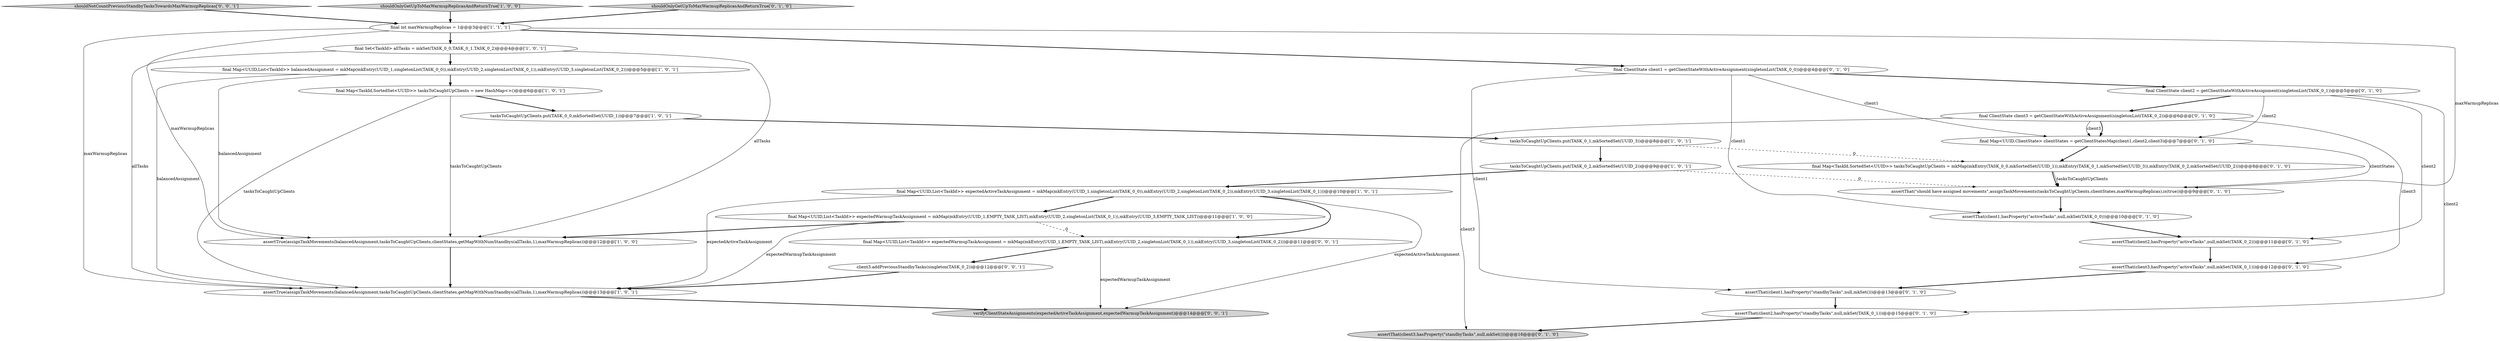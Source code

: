 digraph {
20 [style = filled, label = "assertThat(\"should have assigned movements\",assignTaskMovements(tasksToCaughtUpClients,clientStates,maxWarmupReplicas),is(true))@@@9@@@['0', '1', '0']", fillcolor = white, shape = ellipse image = "AAA1AAABBB2BBB"];
9 [style = filled, label = "final Map<UUID,List<TaskId>> expectedWarmupTaskAssignment = mkMap(mkEntry(UUID_1,EMPTY_TASK_LIST),mkEntry(UUID_2,singletonList(TASK_0_1)),mkEntry(UUID_3,EMPTY_TASK_LIST))@@@11@@@['1', '0', '0']", fillcolor = white, shape = ellipse image = "AAA0AAABBB1BBB"];
26 [style = filled, label = "final Map<UUID,List<TaskId>> expectedWarmupTaskAssignment = mkMap(mkEntry(UUID_1,EMPTY_TASK_LIST),mkEntry(UUID_2,singletonList(TASK_0_1)),mkEntry(UUID_3,singletonList(TASK_0_2)))@@@11@@@['0', '0', '1']", fillcolor = white, shape = ellipse image = "AAA0AAABBB3BBB"];
24 [style = filled, label = "assertThat(client1,hasProperty(\"standbyTasks\",null,mkSet()))@@@13@@@['0', '1', '0']", fillcolor = white, shape = ellipse image = "AAA0AAABBB2BBB"];
16 [style = filled, label = "assertThat(client3,hasProperty(\"standbyTasks\",null,mkSet()))@@@16@@@['0', '1', '0']", fillcolor = lightgray, shape = ellipse image = "AAA1AAABBB2BBB"];
8 [style = filled, label = "final Map<UUID,List<TaskId>> balancedAssignment = mkMap(mkEntry(UUID_1,singletonList(TASK_0_0)),mkEntry(UUID_2,singletonList(TASK_0_1)),mkEntry(UUID_3,singletonList(TASK_0_2)))@@@5@@@['1', '0', '1']", fillcolor = white, shape = ellipse image = "AAA0AAABBB1BBB"];
25 [style = filled, label = "verifyClientStateAssignments(expectedActiveTaskAssignment,expectedWarmupTaskAssignment)@@@14@@@['0', '0', '1']", fillcolor = lightgray, shape = ellipse image = "AAA0AAABBB3BBB"];
5 [style = filled, label = "final int maxWarmupReplicas = 1@@@3@@@['1', '1', '1']", fillcolor = white, shape = ellipse image = "AAA0AAABBB1BBB"];
1 [style = filled, label = "final Map<TaskId,SortedSet<UUID>> tasksToCaughtUpClients = new HashMap<>()@@@6@@@['1', '0', '1']", fillcolor = white, shape = ellipse image = "AAA0AAABBB1BBB"];
18 [style = filled, label = "final ClientState client2 = getClientStateWithActiveAssignment(singletonList(TASK_0_1))@@@5@@@['0', '1', '0']", fillcolor = white, shape = ellipse image = "AAA0AAABBB2BBB"];
23 [style = filled, label = "final Map<UUID,ClientState> clientStates = getClientStatesMap(client1,client2,client3)@@@7@@@['0', '1', '0']", fillcolor = white, shape = ellipse image = "AAA0AAABBB2BBB"];
3 [style = filled, label = "tasksToCaughtUpClients.put(TASK_0_0,mkSortedSet(UUID_1))@@@7@@@['1', '0', '1']", fillcolor = white, shape = ellipse image = "AAA0AAABBB1BBB"];
11 [style = filled, label = "final Set<TaskId> allTasks = mkSet(TASK_0_0,TASK_0_1,TASK_0_2)@@@4@@@['1', '0', '1']", fillcolor = white, shape = ellipse image = "AAA0AAABBB1BBB"];
17 [style = filled, label = "final Map<TaskId,SortedSet<UUID>> tasksToCaughtUpClients = mkMap(mkEntry(TASK_0_0,mkSortedSet(UUID_1)),mkEntry(TASK_0_1,mkSortedSet(UUID_3)),mkEntry(TASK_0_2,mkSortedSet(UUID_2)))@@@8@@@['0', '1', '0']", fillcolor = white, shape = ellipse image = "AAA1AAABBB2BBB"];
22 [style = filled, label = "assertThat(client3,hasProperty(\"activeTasks\",null,mkSet(TASK_0_1)))@@@12@@@['0', '1', '0']", fillcolor = white, shape = ellipse image = "AAA0AAABBB2BBB"];
6 [style = filled, label = "tasksToCaughtUpClients.put(TASK_0_1,mkSortedSet(UUID_3))@@@8@@@['1', '0', '1']", fillcolor = white, shape = ellipse image = "AAA0AAABBB1BBB"];
28 [style = filled, label = "shouldNotCountPreviousStandbyTasksTowardsMaxWarmupReplicas['0', '0', '1']", fillcolor = lightgray, shape = diamond image = "AAA0AAABBB3BBB"];
4 [style = filled, label = "shouldOnlyGetUpToMaxWarmupReplicasAndReturnTrue['1', '0', '0']", fillcolor = lightgray, shape = diamond image = "AAA0AAABBB1BBB"];
10 [style = filled, label = "assertTrue(assignTaskMovements(balancedAssignment,tasksToCaughtUpClients,clientStates,getMapWithNumStandbys(allTasks,1),maxWarmupReplicas))@@@12@@@['1', '0', '0']", fillcolor = white, shape = ellipse image = "AAA0AAABBB1BBB"];
2 [style = filled, label = "tasksToCaughtUpClients.put(TASK_0_2,mkSortedSet(UUID_2))@@@9@@@['1', '0', '1']", fillcolor = white, shape = ellipse image = "AAA0AAABBB1BBB"];
15 [style = filled, label = "shouldOnlyGetUpToMaxWarmupReplicasAndReturnTrue['0', '1', '0']", fillcolor = lightgray, shape = diamond image = "AAA0AAABBB2BBB"];
19 [style = filled, label = "final ClientState client3 = getClientStateWithActiveAssignment(singletonList(TASK_0_2))@@@6@@@['0', '1', '0']", fillcolor = white, shape = ellipse image = "AAA0AAABBB2BBB"];
21 [style = filled, label = "final ClientState client1 = getClientStateWithActiveAssignment(singletonList(TASK_0_0))@@@4@@@['0', '1', '0']", fillcolor = white, shape = ellipse image = "AAA0AAABBB2BBB"];
13 [style = filled, label = "assertThat(client2,hasProperty(\"standbyTasks\",null,mkSet(TASK_0_1)))@@@15@@@['0', '1', '0']", fillcolor = white, shape = ellipse image = "AAA1AAABBB2BBB"];
14 [style = filled, label = "assertThat(client1,hasProperty(\"activeTasks\",null,mkSet(TASK_0_0)))@@@10@@@['0', '1', '0']", fillcolor = white, shape = ellipse image = "AAA0AAABBB2BBB"];
12 [style = filled, label = "assertThat(client2,hasProperty(\"activeTasks\",null,mkSet(TASK_0_2)))@@@11@@@['0', '1', '0']", fillcolor = white, shape = ellipse image = "AAA0AAABBB2BBB"];
7 [style = filled, label = "final Map<UUID,List<TaskId>> expectedActiveTaskAssignment = mkMap(mkEntry(UUID_1,singletonList(TASK_0_0)),mkEntry(UUID_2,singletonList(TASK_0_2)),mkEntry(UUID_3,singletonList(TASK_0_1)))@@@10@@@['1', '0', '1']", fillcolor = white, shape = ellipse image = "AAA0AAABBB1BBB"];
0 [style = filled, label = "assertTrue(assignTaskMovements(balancedAssignment,tasksToCaughtUpClients,clientStates,getMapWithNumStandbys(allTasks,1),maxWarmupReplicas))@@@13@@@['1', '0', '1']", fillcolor = white, shape = ellipse image = "AAA0AAABBB1BBB"];
27 [style = filled, label = "client3.addPreviousStandbyTasks(singleton(TASK_0_2))@@@12@@@['0', '0', '1']", fillcolor = white, shape = ellipse image = "AAA0AAABBB3BBB"];
21->24 [style = solid, label="client1"];
11->0 [style = solid, label="allTasks"];
21->14 [style = solid, label="client1"];
24->13 [style = bold, label=""];
11->10 [style = solid, label="allTasks"];
22->24 [style = bold, label=""];
2->7 [style = bold, label=""];
7->9 [style = bold, label=""];
4->5 [style = bold, label=""];
5->0 [style = solid, label="maxWarmupReplicas"];
27->0 [style = bold, label=""];
18->13 [style = solid, label="client2"];
2->20 [style = dashed, label="0"];
8->0 [style = solid, label="balancedAssignment"];
14->12 [style = bold, label=""];
7->26 [style = bold, label=""];
19->16 [style = solid, label="client3"];
17->20 [style = solid, label="tasksToCaughtUpClients"];
0->25 [style = bold, label=""];
19->22 [style = solid, label="client3"];
19->23 [style = bold, label=""];
17->20 [style = bold, label=""];
18->12 [style = solid, label="client2"];
26->27 [style = bold, label=""];
8->10 [style = solid, label="balancedAssignment"];
9->26 [style = dashed, label="0"];
9->0 [style = solid, label="expectedWarmupTaskAssignment"];
6->2 [style = bold, label=""];
5->10 [style = solid, label="maxWarmupReplicas"];
12->22 [style = bold, label=""];
3->6 [style = bold, label=""];
8->1 [style = bold, label=""];
5->20 [style = solid, label="maxWarmupReplicas"];
1->3 [style = bold, label=""];
5->21 [style = bold, label=""];
5->11 [style = bold, label=""];
11->8 [style = bold, label=""];
21->18 [style = bold, label=""];
18->19 [style = bold, label=""];
13->16 [style = bold, label=""];
1->10 [style = solid, label="tasksToCaughtUpClients"];
6->17 [style = dashed, label="0"];
19->23 [style = solid, label="client3"];
15->5 [style = bold, label=""];
28->5 [style = bold, label=""];
26->25 [style = solid, label="expectedWarmupTaskAssignment"];
21->23 [style = solid, label="client1"];
7->0 [style = solid, label="expectedActiveTaskAssignment"];
1->0 [style = solid, label="tasksToCaughtUpClients"];
23->17 [style = bold, label=""];
20->14 [style = bold, label=""];
23->20 [style = solid, label="clientStates"];
7->25 [style = solid, label="expectedActiveTaskAssignment"];
10->0 [style = bold, label=""];
9->10 [style = bold, label=""];
18->23 [style = solid, label="client2"];
}
